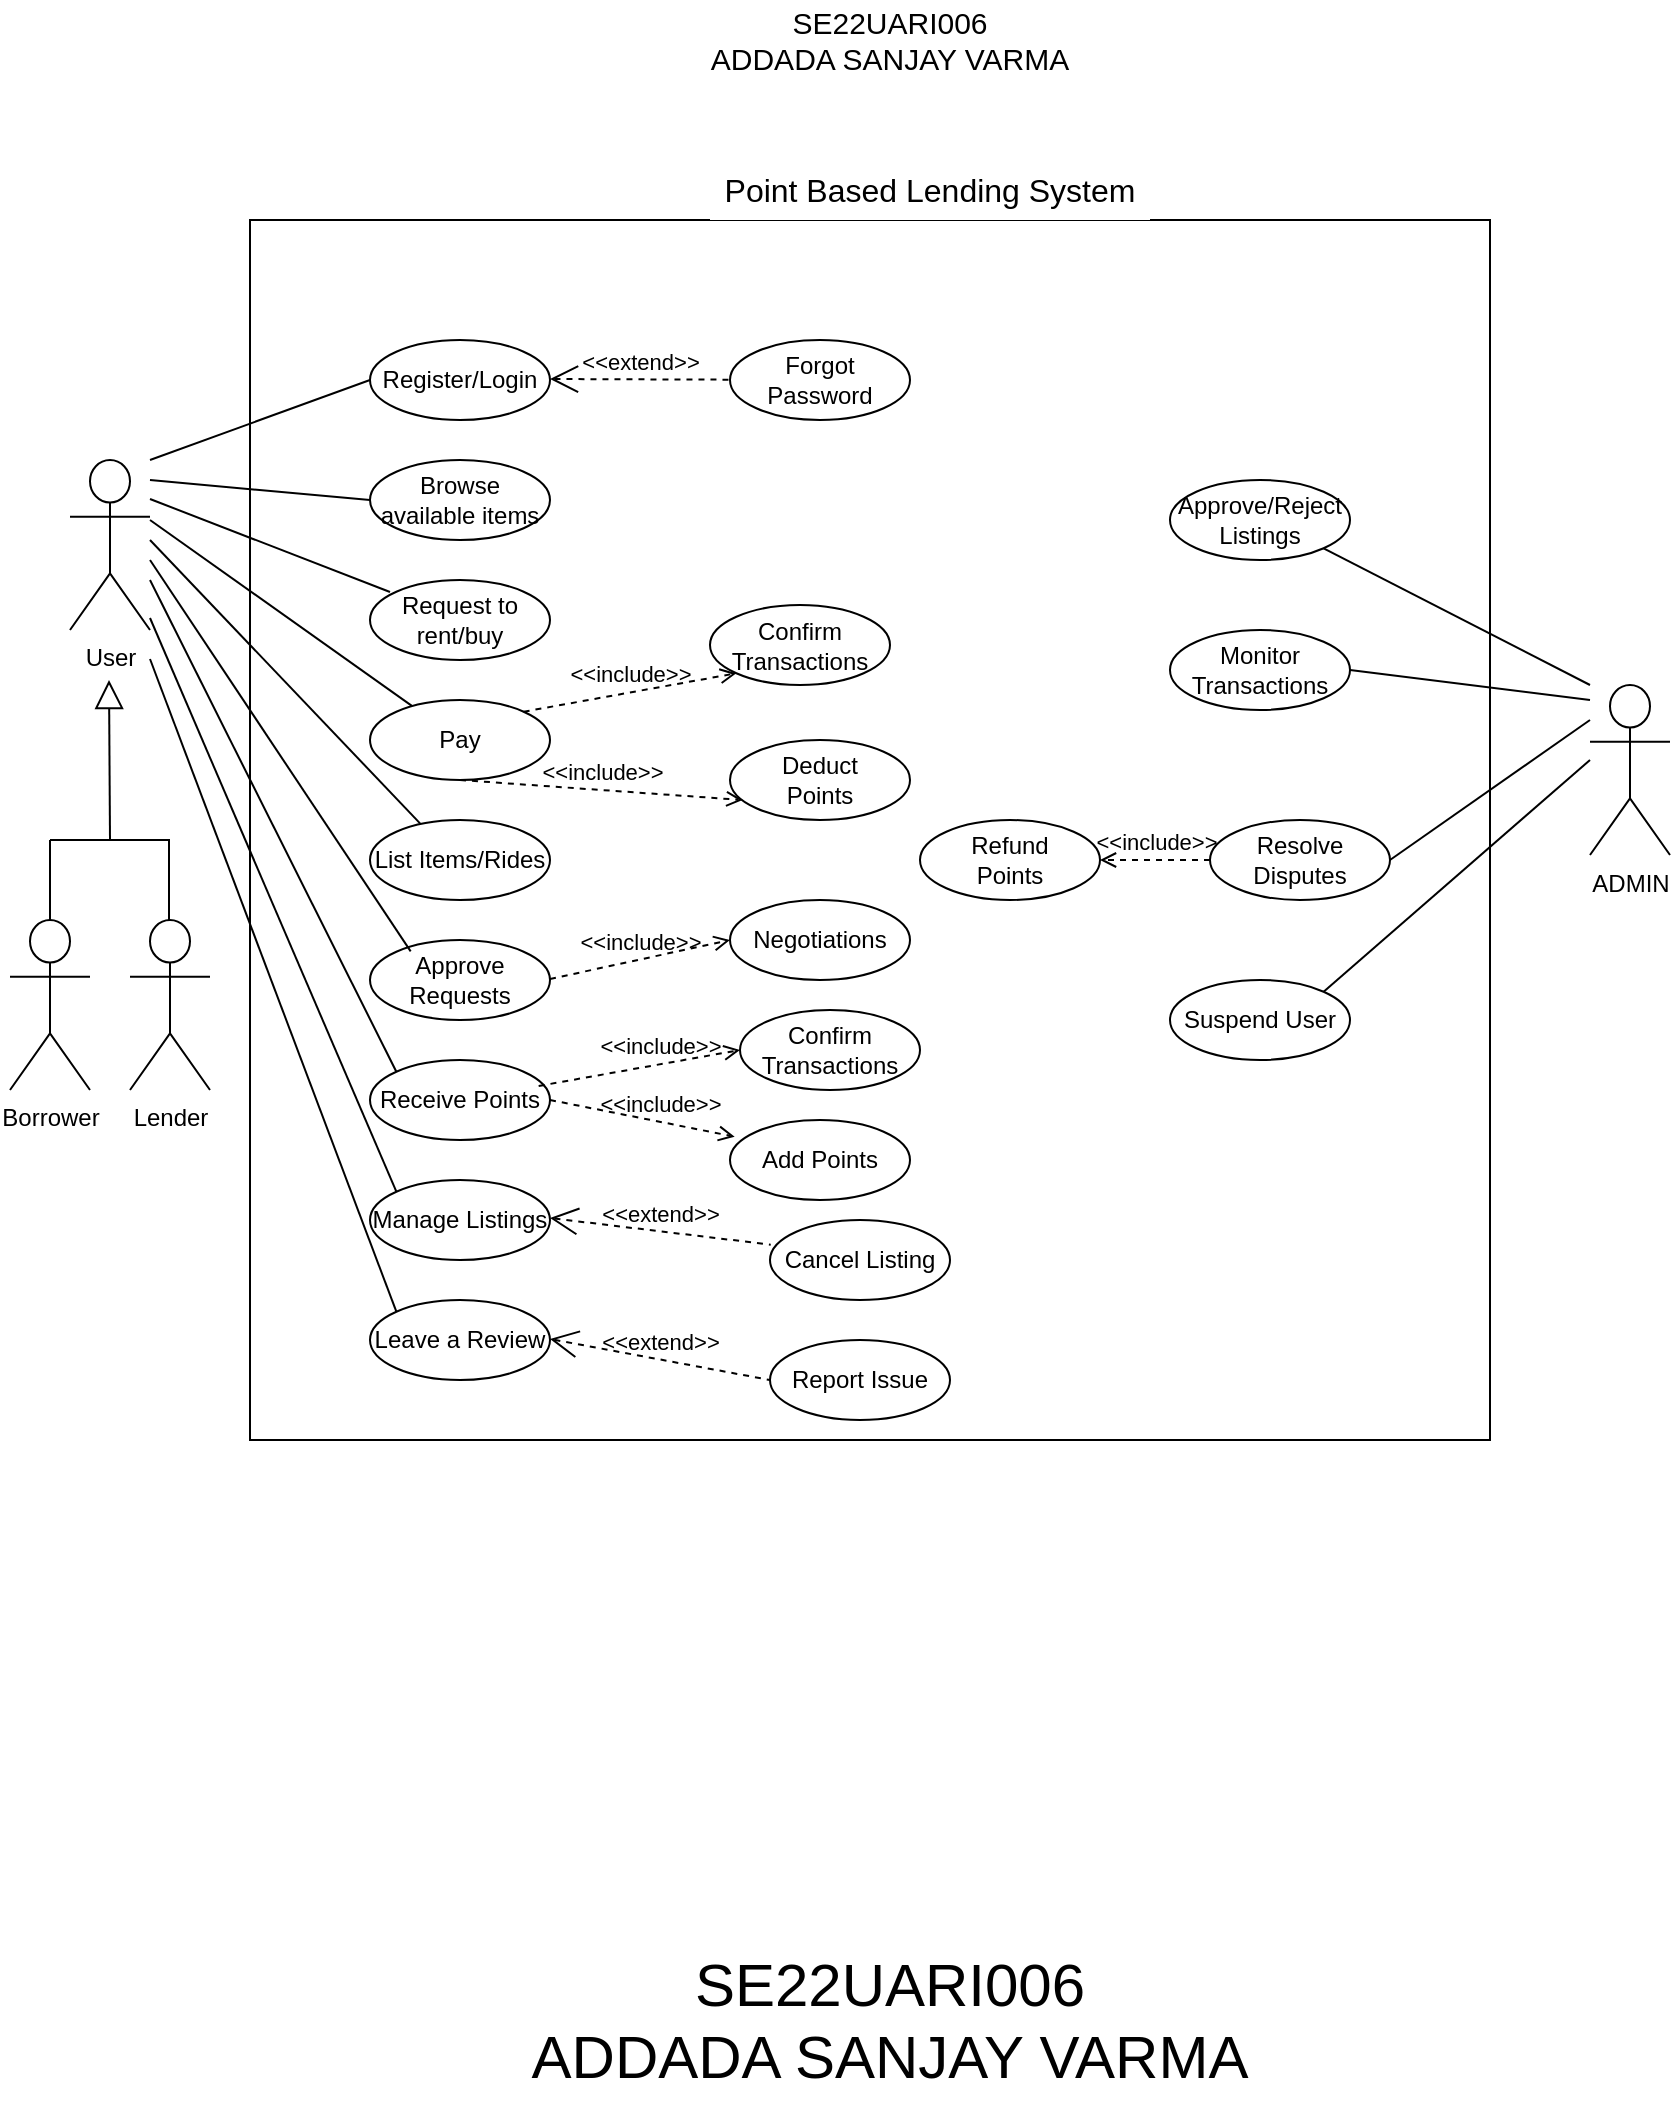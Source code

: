 <mxfile version="26.0.14">
  <diagram name="Page-1" id="Pzu5ecIADjZnSWY_yWlk">
    <mxGraphModel dx="792" dy="413" grid="1" gridSize="10" guides="1" tooltips="1" connect="1" arrows="1" fold="1" page="1" pageScale="1" pageWidth="850" pageHeight="1100" math="0" shadow="0">
      <root>
        <mxCell id="0" />
        <mxCell id="1" parent="0" />
        <mxCell id="BMl7Ls-aFbWJZu94gFlt-3" value="&lt;div&gt;User&lt;/div&gt;" style="shape=umlActor;html=1;verticalLabelPosition=bottom;verticalAlign=top;align=center;" parent="1" vertex="1">
          <mxGeometry x="50" y="230" width="40" height="85" as="geometry" />
        </mxCell>
        <mxCell id="BMl7Ls-aFbWJZu94gFlt-8" value="ADMIN" style="shape=umlActor;html=1;verticalLabelPosition=bottom;verticalAlign=top;align=center;" parent="1" vertex="1">
          <mxGeometry x="810" y="342.5" width="40" height="85" as="geometry" />
        </mxCell>
        <mxCell id="BMl7Ls-aFbWJZu94gFlt-13" value="" style="shape=rect;html=1;verticalAlign=top;fontStyle=1;whiteSpace=wrap;align=center;" parent="1" vertex="1">
          <mxGeometry x="140" y="110" width="620" height="610" as="geometry" />
        </mxCell>
        <mxCell id="BMl7Ls-aFbWJZu94gFlt-15" value="Register/Login" style="ellipse;whiteSpace=wrap;html=1;" parent="1" vertex="1">
          <mxGeometry x="200" y="170" width="90" height="40" as="geometry" />
        </mxCell>
        <mxCell id="BMl7Ls-aFbWJZu94gFlt-16" value="Request to rent/buy" style="ellipse;whiteSpace=wrap;html=1;" parent="1" vertex="1">
          <mxGeometry x="200" y="290" width="90" height="40" as="geometry" />
        </mxCell>
        <mxCell id="BMl7Ls-aFbWJZu94gFlt-17" value="Pay" style="ellipse;whiteSpace=wrap;html=1;" parent="1" vertex="1">
          <mxGeometry x="200" y="350" width="90" height="40" as="geometry" />
        </mxCell>
        <mxCell id="BMl7Ls-aFbWJZu94gFlt-18" value="Browse available items" style="ellipse;whiteSpace=wrap;html=1;" parent="1" vertex="1">
          <mxGeometry x="200" y="230" width="90" height="40" as="geometry" />
        </mxCell>
        <mxCell id="BMl7Ls-aFbWJZu94gFlt-19" value="Borrower" style="shape=umlActor;html=1;verticalLabelPosition=bottom;verticalAlign=top;align=center;" parent="1" vertex="1">
          <mxGeometry x="20" y="460" width="40" height="85" as="geometry" />
        </mxCell>
        <mxCell id="BMl7Ls-aFbWJZu94gFlt-21" value="&lt;div&gt;Approve Requests&lt;/div&gt;" style="ellipse;whiteSpace=wrap;html=1;" parent="1" vertex="1">
          <mxGeometry x="200" y="470" width="90" height="40" as="geometry" />
        </mxCell>
        <mxCell id="RF1cH6E-KVFSuOhYC9wJ-1" value="" style="endArrow=none;html=1;rounded=0;" edge="1" parent="1">
          <mxGeometry width="50" height="50" relative="1" as="geometry">
            <mxPoint x="40" y="420" as="sourcePoint" />
            <mxPoint x="100" y="420" as="targetPoint" />
            <Array as="points" />
          </mxGeometry>
        </mxCell>
        <mxCell id="RF1cH6E-KVFSuOhYC9wJ-2" value="" style="edgeStyle=none;html=1;endArrow=block;endFill=0;endSize=12;verticalAlign=bottom;rounded=0;" edge="1" parent="1">
          <mxGeometry width="160" relative="1" as="geometry">
            <mxPoint x="70" y="420" as="sourcePoint" />
            <mxPoint x="69.5" y="340" as="targetPoint" />
          </mxGeometry>
        </mxCell>
        <mxCell id="RF1cH6E-KVFSuOhYC9wJ-3" value="" style="edgeStyle=none;html=1;endArrow=none;verticalAlign=bottom;rounded=0;" edge="1" parent="1" target="BMl7Ls-aFbWJZu94gFlt-19">
          <mxGeometry width="160" relative="1" as="geometry">
            <mxPoint x="40" y="420" as="sourcePoint" />
            <mxPoint x="200" y="420" as="targetPoint" />
          </mxGeometry>
        </mxCell>
        <mxCell id="RF1cH6E-KVFSuOhYC9wJ-5" value="&lt;div&gt;Lender&lt;/div&gt;" style="shape=umlActor;html=1;verticalLabelPosition=bottom;verticalAlign=top;align=center;" vertex="1" parent="1">
          <mxGeometry x="80" y="460" width="40" height="85" as="geometry" />
        </mxCell>
        <mxCell id="RF1cH6E-KVFSuOhYC9wJ-6" value="" style="edgeStyle=none;html=1;endArrow=none;verticalAlign=bottom;rounded=0;" edge="1" parent="1">
          <mxGeometry width="160" relative="1" as="geometry">
            <mxPoint x="99.5" y="420" as="sourcePoint" />
            <mxPoint x="99.5" y="460" as="targetPoint" />
          </mxGeometry>
        </mxCell>
        <mxCell id="RF1cH6E-KVFSuOhYC9wJ-8" value="List Items/Rides" style="ellipse;whiteSpace=wrap;html=1;" vertex="1" parent="1">
          <mxGeometry x="200" y="410" width="90" height="40" as="geometry" />
        </mxCell>
        <mxCell id="RF1cH6E-KVFSuOhYC9wJ-9" value="Receive Points" style="ellipse;whiteSpace=wrap;html=1;" vertex="1" parent="1">
          <mxGeometry x="200" y="530" width="90" height="40" as="geometry" />
        </mxCell>
        <mxCell id="RF1cH6E-KVFSuOhYC9wJ-10" value="Manage Listings" style="ellipse;whiteSpace=wrap;html=1;" vertex="1" parent="1">
          <mxGeometry x="200" y="590" width="90" height="40" as="geometry" />
        </mxCell>
        <mxCell id="RF1cH6E-KVFSuOhYC9wJ-11" value="Leave a Review" style="ellipse;whiteSpace=wrap;html=1;" vertex="1" parent="1">
          <mxGeometry x="200" y="650" width="90" height="40" as="geometry" />
        </mxCell>
        <mxCell id="RF1cH6E-KVFSuOhYC9wJ-12" value="Suspend User&lt;span style=&quot;color: rgba(0, 0, 0, 0); font-family: monospace; font-size: 0px; text-align: start; text-wrap-mode: nowrap;&quot;&gt;%3CmxGraphModel%3E%3Croot%3E%3CmxCell%20id%3D%220%22%2F%3E%3CmxCell%20id%3D%221%22%20parent%3D%220%22%2F%3E%3CmxCell%20id%3D%222%22%20value%3D%22Pay%26lt%3Bspan%20style%3D%26quot%3Bcolor%3A%20rgba(0%2C%200%2C%200%2C%200)%3B%20font-family%3A%20monospace%3B%20font-size%3A%200px%3B%20text-align%3A%20start%3B%20text-wrap-mode%3A%20nowrap%3B%26quot%3B%26gt%3B%253CmxGraphModel%253E%253Croot%253E%253CmxCell%2520id%253D%25220%2522%252F%253E%253CmxCell%2520id%253D%25221%2522%2520parent%253D%25220%2522%252F%253E%253CmxCell%2520id%253D%25222%2522%2520value%253D%2522%2522%2520style%253D%2522edgeStyle%253Dnone%253Bhtml%253D1%253BendArrow%253Dnone%253BverticalAlign%253Dbottom%253Brounded%253D0%253B%2522%2520edge%253D%25221%2522%2520parent%253D%25221%2522%253E%253CmxGeometry%2520width%253D%2522160%2522%2520relative%253D%25221%2522%2520as%253D%2522geometry%2522%253E%253CmxPoint%2520x%253D%252240%2522%2520y%253D%2522420%2522%2520as%253D%2522sourcePoint%2522%252F%253E%253CmxPoint%2520x%253D%252240%2522%2520y%253D%2522460%2522%2520as%253D%2522targetPoint%2522%252F%253E%253C%252FmxGeometry%253E%253C%252FmxCell%253E%253C%252Froot%253E%253C%252FmxGraphModel%253E%26lt%3B%2Fspan%26gt%3B%22%20style%3D%22ellipse%3BwhiteSpace%3Dwrap%3Bhtml%3D1%3B%22%20vertex%3D%221%22%20parent%3D%221%22%3E%3CmxGeometry%20x%3D%22180%22%20y%3D%22290%22%20width%3D%2290%22%20height%3D%2240%22%20as%3D%22geometry%22%2F%3E%3C%2FmxCell%3E%3C%2Froot%3E%3C%2FmxGraphModel%3E&lt;/span&gt;" style="ellipse;whiteSpace=wrap;html=1;" vertex="1" parent="1">
          <mxGeometry x="600" y="490" width="90" height="40" as="geometry" />
        </mxCell>
        <mxCell id="RF1cH6E-KVFSuOhYC9wJ-13" value="Resolve Disputes" style="ellipse;whiteSpace=wrap;html=1;" vertex="1" parent="1">
          <mxGeometry x="620" y="410" width="90" height="40" as="geometry" />
        </mxCell>
        <mxCell id="RF1cH6E-KVFSuOhYC9wJ-14" value="Monitor Transactions" style="ellipse;whiteSpace=wrap;html=1;" vertex="1" parent="1">
          <mxGeometry x="600" y="315" width="90" height="40" as="geometry" />
        </mxCell>
        <mxCell id="RF1cH6E-KVFSuOhYC9wJ-15" value="Approve/Reject&lt;div&gt;Listings&lt;/div&gt;" style="ellipse;whiteSpace=wrap;html=1;" vertex="1" parent="1">
          <mxGeometry x="600" y="240" width="90" height="40" as="geometry" />
        </mxCell>
        <mxCell id="RF1cH6E-KVFSuOhYC9wJ-16" value="Refund&lt;div&gt;Points&lt;/div&gt;" style="ellipse;whiteSpace=wrap;html=1;" vertex="1" parent="1">
          <mxGeometry x="475" y="410" width="90" height="40" as="geometry" />
        </mxCell>
        <mxCell id="RF1cH6E-KVFSuOhYC9wJ-18" value="Deduct&lt;div&gt;Points&lt;/div&gt;" style="ellipse;whiteSpace=wrap;html=1;" vertex="1" parent="1">
          <mxGeometry x="380" y="370" width="90" height="40" as="geometry" />
        </mxCell>
        <mxCell id="RF1cH6E-KVFSuOhYC9wJ-19" value="Confirm&lt;div&gt;Transactions&lt;/div&gt;" style="ellipse;whiteSpace=wrap;html=1;" vertex="1" parent="1">
          <mxGeometry x="370" y="302.5" width="90" height="40" as="geometry" />
        </mxCell>
        <mxCell id="RF1cH6E-KVFSuOhYC9wJ-20" value="&amp;lt;&amp;lt;include&amp;gt;&amp;gt;" style="edgeStyle=none;html=1;endArrow=open;verticalAlign=bottom;dashed=1;labelBackgroundColor=none;rounded=0;entryX=0;entryY=1;entryDx=0;entryDy=0;exitX=1;exitY=0;exitDx=0;exitDy=0;" edge="1" parent="1" source="BMl7Ls-aFbWJZu94gFlt-17" target="RF1cH6E-KVFSuOhYC9wJ-19">
          <mxGeometry width="160" relative="1" as="geometry">
            <mxPoint x="270" y="350" as="sourcePoint" />
            <mxPoint x="430" y="350" as="targetPoint" />
            <Array as="points" />
          </mxGeometry>
        </mxCell>
        <mxCell id="RF1cH6E-KVFSuOhYC9wJ-21" value="&amp;lt;&amp;lt;include&amp;gt;&amp;gt;" style="edgeStyle=none;html=1;endArrow=open;verticalAlign=bottom;dashed=1;labelBackgroundColor=none;rounded=0;entryX=0.07;entryY=0.75;entryDx=0;entryDy=0;entryPerimeter=0;exitX=0.5;exitY=1;exitDx=0;exitDy=0;" edge="1" parent="1" source="BMl7Ls-aFbWJZu94gFlt-17" target="RF1cH6E-KVFSuOhYC9wJ-18">
          <mxGeometry width="160" relative="1" as="geometry">
            <mxPoint x="270" y="384.5" as="sourcePoint" />
            <mxPoint x="430" y="384.5" as="targetPoint" />
          </mxGeometry>
        </mxCell>
        <mxCell id="RF1cH6E-KVFSuOhYC9wJ-23" value="&lt;div&gt;Negotiations&lt;/div&gt;" style="ellipse;whiteSpace=wrap;html=1;" vertex="1" parent="1">
          <mxGeometry x="380" y="450" width="90" height="40" as="geometry" />
        </mxCell>
        <mxCell id="RF1cH6E-KVFSuOhYC9wJ-24" value="&amp;lt;&amp;lt;include&amp;gt;&amp;gt;" style="edgeStyle=none;html=1;endArrow=open;verticalAlign=bottom;dashed=1;labelBackgroundColor=none;rounded=0;entryX=0;entryY=0.5;entryDx=0;entryDy=0;" edge="1" parent="1" target="RF1cH6E-KVFSuOhYC9wJ-23">
          <mxGeometry width="160" relative="1" as="geometry">
            <mxPoint x="290" y="489.5" as="sourcePoint" />
            <mxPoint x="340" y="490" as="targetPoint" />
            <Array as="points" />
          </mxGeometry>
        </mxCell>
        <mxCell id="RF1cH6E-KVFSuOhYC9wJ-25" value="Add Points" style="ellipse;whiteSpace=wrap;html=1;" vertex="1" parent="1">
          <mxGeometry x="380" y="560" width="90" height="40" as="geometry" />
        </mxCell>
        <mxCell id="RF1cH6E-KVFSuOhYC9wJ-26" value="Confirm&lt;div&gt;Transactions&lt;/div&gt;" style="ellipse;whiteSpace=wrap;html=1;" vertex="1" parent="1">
          <mxGeometry x="385" y="505" width="90" height="40" as="geometry" />
        </mxCell>
        <mxCell id="RF1cH6E-KVFSuOhYC9wJ-27" value="&amp;lt;&amp;lt;include&amp;gt;&amp;gt;" style="edgeStyle=none;html=1;endArrow=open;verticalAlign=bottom;dashed=1;labelBackgroundColor=none;rounded=0;exitX=0.937;exitY=0.325;exitDx=0;exitDy=0;exitPerimeter=0;entryX=0;entryY=0.5;entryDx=0;entryDy=0;" edge="1" parent="1" source="RF1cH6E-KVFSuOhYC9wJ-9" target="RF1cH6E-KVFSuOhYC9wJ-26">
          <mxGeometry x="0.2" width="160" relative="1" as="geometry">
            <mxPoint x="250" y="529.5" as="sourcePoint" />
            <mxPoint x="350" y="530" as="targetPoint" />
            <mxPoint as="offset" />
          </mxGeometry>
        </mxCell>
        <mxCell id="RF1cH6E-KVFSuOhYC9wJ-28" value="&amp;lt;&amp;lt;include&amp;gt;&amp;gt;" style="edgeStyle=none;html=1;endArrow=open;verticalAlign=bottom;dashed=1;labelBackgroundColor=none;rounded=0;entryX=0.026;entryY=0.208;entryDx=0;entryDy=0;entryPerimeter=0;exitX=1;exitY=0.5;exitDx=0;exitDy=0;" edge="1" parent="1" source="RF1cH6E-KVFSuOhYC9wJ-9" target="RF1cH6E-KVFSuOhYC9wJ-25">
          <mxGeometry x="0.2" width="160" relative="1" as="geometry">
            <mxPoint x="250" y="569.5" as="sourcePoint" />
            <mxPoint x="350" y="570" as="targetPoint" />
            <mxPoint as="offset" />
          </mxGeometry>
        </mxCell>
        <mxCell id="RF1cH6E-KVFSuOhYC9wJ-29" value="Report Issue" style="ellipse;whiteSpace=wrap;html=1;" vertex="1" parent="1">
          <mxGeometry x="400" y="670" width="90" height="40" as="geometry" />
        </mxCell>
        <mxCell id="RF1cH6E-KVFSuOhYC9wJ-30" value="Cancel Listing" style="ellipse;whiteSpace=wrap;html=1;" vertex="1" parent="1">
          <mxGeometry x="400" y="610" width="90" height="40" as="geometry" />
        </mxCell>
        <mxCell id="RF1cH6E-KVFSuOhYC9wJ-31" value="&amp;lt;&amp;lt;extend&amp;gt;&amp;gt;" style="edgeStyle=none;html=1;startArrow=open;endArrow=none;startSize=12;verticalAlign=bottom;dashed=1;labelBackgroundColor=none;rounded=0;entryX=0.004;entryY=0.308;entryDx=0;entryDy=0;entryPerimeter=0;" edge="1" parent="1" target="RF1cH6E-KVFSuOhYC9wJ-30">
          <mxGeometry width="160" relative="1" as="geometry">
            <mxPoint x="290" y="609" as="sourcePoint" />
            <mxPoint x="450" y="609" as="targetPoint" />
          </mxGeometry>
        </mxCell>
        <mxCell id="RF1cH6E-KVFSuOhYC9wJ-33" value="&amp;lt;&amp;lt;extend&amp;gt;&amp;gt;" style="edgeStyle=none;html=1;startArrow=open;endArrow=none;startSize=12;verticalAlign=bottom;dashed=1;labelBackgroundColor=none;rounded=0;entryX=0;entryY=0.5;entryDx=0;entryDy=0;" edge="1" parent="1" target="RF1cH6E-KVFSuOhYC9wJ-29">
          <mxGeometry width="160" relative="1" as="geometry">
            <mxPoint x="290" y="669.5" as="sourcePoint" />
            <mxPoint x="450" y="669.5" as="targetPoint" />
          </mxGeometry>
        </mxCell>
        <mxCell id="RF1cH6E-KVFSuOhYC9wJ-34" value="&lt;font style=&quot;font-size: 16px;&quot;&gt;Point Based Lending System&lt;/font&gt;" style="text;html=1;align=center;verticalAlign=middle;whiteSpace=wrap;rounded=0;fillColor=default;" vertex="1" parent="1">
          <mxGeometry x="370" y="80" width="220" height="30" as="geometry" />
        </mxCell>
        <mxCell id="RF1cH6E-KVFSuOhYC9wJ-36" value="Forgot Password" style="ellipse;whiteSpace=wrap;html=1;" vertex="1" parent="1">
          <mxGeometry x="380" y="170" width="90" height="40" as="geometry" />
        </mxCell>
        <mxCell id="RF1cH6E-KVFSuOhYC9wJ-37" value="&amp;lt;&amp;lt;extend&amp;gt;&amp;gt;" style="edgeStyle=none;html=1;startArrow=open;endArrow=none;startSize=12;verticalAlign=bottom;dashed=1;labelBackgroundColor=none;rounded=0;" edge="1" parent="1" target="RF1cH6E-KVFSuOhYC9wJ-36">
          <mxGeometry width="160" relative="1" as="geometry">
            <mxPoint x="290" y="189.5" as="sourcePoint" />
            <mxPoint x="340" y="190" as="targetPoint" />
          </mxGeometry>
        </mxCell>
        <mxCell id="RF1cH6E-KVFSuOhYC9wJ-39" value="&amp;lt;&amp;lt;include&amp;gt;&amp;gt;" style="edgeStyle=none;html=1;endArrow=open;verticalAlign=bottom;dashed=1;labelBackgroundColor=none;rounded=0;entryX=1;entryY=0.5;entryDx=0;entryDy=0;exitX=0;exitY=0.5;exitDx=0;exitDy=0;" edge="1" parent="1" source="RF1cH6E-KVFSuOhYC9wJ-13" target="RF1cH6E-KVFSuOhYC9wJ-16">
          <mxGeometry width="160" relative="1" as="geometry">
            <mxPoint x="520" y="520" as="sourcePoint" />
            <mxPoint x="680" y="520" as="targetPoint" />
          </mxGeometry>
        </mxCell>
        <mxCell id="RF1cH6E-KVFSuOhYC9wJ-40" value="" style="edgeStyle=none;html=1;endArrow=none;verticalAlign=bottom;rounded=0;entryX=0;entryY=0.5;entryDx=0;entryDy=0;" edge="1" parent="1" target="BMl7Ls-aFbWJZu94gFlt-15">
          <mxGeometry width="160" relative="1" as="geometry">
            <mxPoint x="90" y="230" as="sourcePoint" />
            <mxPoint x="240" y="240" as="targetPoint" />
            <Array as="points" />
          </mxGeometry>
        </mxCell>
        <mxCell id="RF1cH6E-KVFSuOhYC9wJ-41" value="" style="edgeStyle=none;html=1;endArrow=none;verticalAlign=bottom;rounded=0;entryX=0;entryY=0.5;entryDx=0;entryDy=0;" edge="1" parent="1" target="BMl7Ls-aFbWJZu94gFlt-18">
          <mxGeometry width="160" relative="1" as="geometry">
            <mxPoint x="90" y="240" as="sourcePoint" />
            <mxPoint x="190" y="240.5" as="targetPoint" />
          </mxGeometry>
        </mxCell>
        <mxCell id="RF1cH6E-KVFSuOhYC9wJ-42" value="" style="edgeStyle=none;html=1;endArrow=none;verticalAlign=bottom;rounded=0;" edge="1" parent="1">
          <mxGeometry width="160" relative="1" as="geometry">
            <mxPoint x="90" y="249.5" as="sourcePoint" />
            <mxPoint x="210" y="296" as="targetPoint" />
          </mxGeometry>
        </mxCell>
        <mxCell id="RF1cH6E-KVFSuOhYC9wJ-43" value="" style="edgeStyle=none;html=1;endArrow=none;verticalAlign=bottom;rounded=0;" edge="1" parent="1" target="BMl7Ls-aFbWJZu94gFlt-17">
          <mxGeometry width="160" relative="1" as="geometry">
            <mxPoint x="90" y="260" as="sourcePoint" />
            <mxPoint x="250" y="260" as="targetPoint" />
          </mxGeometry>
        </mxCell>
        <mxCell id="RF1cH6E-KVFSuOhYC9wJ-44" value="" style="edgeStyle=none;html=1;endArrow=none;verticalAlign=bottom;rounded=0;entryX=0.278;entryY=0.042;entryDx=0;entryDy=0;entryPerimeter=0;" edge="1" parent="1" target="RF1cH6E-KVFSuOhYC9wJ-8">
          <mxGeometry width="160" relative="1" as="geometry">
            <mxPoint x="90" y="270" as="sourcePoint" />
            <mxPoint x="250" y="270" as="targetPoint" />
          </mxGeometry>
        </mxCell>
        <mxCell id="RF1cH6E-KVFSuOhYC9wJ-45" value="" style="edgeStyle=none;html=1;endArrow=none;verticalAlign=bottom;rounded=0;entryX=0.226;entryY=0.142;entryDx=0;entryDy=0;entryPerimeter=0;" edge="1" parent="1" target="BMl7Ls-aFbWJZu94gFlt-21">
          <mxGeometry width="160" relative="1" as="geometry">
            <mxPoint x="90" y="280" as="sourcePoint" />
            <mxPoint x="250" y="280" as="targetPoint" />
          </mxGeometry>
        </mxCell>
        <mxCell id="RF1cH6E-KVFSuOhYC9wJ-46" value="" style="edgeStyle=none;html=1;endArrow=none;verticalAlign=bottom;rounded=0;entryX=0;entryY=0;entryDx=0;entryDy=0;" edge="1" parent="1" target="RF1cH6E-KVFSuOhYC9wJ-9">
          <mxGeometry width="160" relative="1" as="geometry">
            <mxPoint x="90" y="290" as="sourcePoint" />
            <mxPoint x="250" y="290" as="targetPoint" />
          </mxGeometry>
        </mxCell>
        <mxCell id="RF1cH6E-KVFSuOhYC9wJ-47" value="" style="edgeStyle=none;html=1;endArrow=none;verticalAlign=bottom;rounded=0;entryX=0;entryY=0;entryDx=0;entryDy=0;" edge="1" parent="1" target="RF1cH6E-KVFSuOhYC9wJ-10">
          <mxGeometry width="160" relative="1" as="geometry">
            <mxPoint x="90" y="309" as="sourcePoint" />
            <mxPoint x="250" y="309" as="targetPoint" />
          </mxGeometry>
        </mxCell>
        <mxCell id="RF1cH6E-KVFSuOhYC9wJ-48" value="" style="edgeStyle=none;html=1;endArrow=none;verticalAlign=bottom;rounded=0;entryX=0;entryY=0;entryDx=0;entryDy=0;" edge="1" parent="1" target="RF1cH6E-KVFSuOhYC9wJ-11">
          <mxGeometry width="160" relative="1" as="geometry">
            <mxPoint x="90" y="329.5" as="sourcePoint" />
            <mxPoint x="250" y="329.5" as="targetPoint" />
          </mxGeometry>
        </mxCell>
        <mxCell id="RF1cH6E-KVFSuOhYC9wJ-49" value="" style="edgeStyle=none;html=1;endArrow=none;verticalAlign=bottom;rounded=0;exitX=1;exitY=1;exitDx=0;exitDy=0;" edge="1" parent="1" source="RF1cH6E-KVFSuOhYC9wJ-15">
          <mxGeometry width="160" relative="1" as="geometry">
            <mxPoint x="650" y="342.5" as="sourcePoint" />
            <mxPoint x="810" y="342.5" as="targetPoint" />
          </mxGeometry>
        </mxCell>
        <mxCell id="RF1cH6E-KVFSuOhYC9wJ-50" value="" style="edgeStyle=none;html=1;endArrow=none;verticalAlign=bottom;rounded=0;exitX=1;exitY=0.5;exitDx=0;exitDy=0;" edge="1" parent="1" source="RF1cH6E-KVFSuOhYC9wJ-14">
          <mxGeometry width="160" relative="1" as="geometry">
            <mxPoint x="660" y="350" as="sourcePoint" />
            <mxPoint x="810" y="350" as="targetPoint" />
          </mxGeometry>
        </mxCell>
        <mxCell id="RF1cH6E-KVFSuOhYC9wJ-51" value="" style="edgeStyle=none;html=1;endArrow=none;verticalAlign=bottom;rounded=0;exitX=1;exitY=0.5;exitDx=0;exitDy=0;" edge="1" parent="1" source="RF1cH6E-KVFSuOhYC9wJ-13">
          <mxGeometry width="160" relative="1" as="geometry">
            <mxPoint x="660" y="380" as="sourcePoint" />
            <mxPoint x="810" y="360" as="targetPoint" />
          </mxGeometry>
        </mxCell>
        <mxCell id="RF1cH6E-KVFSuOhYC9wJ-52" value="" style="edgeStyle=none;html=1;endArrow=none;verticalAlign=bottom;rounded=0;exitX=1;exitY=0;exitDx=0;exitDy=0;" edge="1" parent="1" source="RF1cH6E-KVFSuOhYC9wJ-12">
          <mxGeometry width="160" relative="1" as="geometry">
            <mxPoint x="650" y="410" as="sourcePoint" />
            <mxPoint x="810" y="380" as="targetPoint" />
          </mxGeometry>
        </mxCell>
        <mxCell id="RF1cH6E-KVFSuOhYC9wJ-54" value="&lt;font style=&quot;font-size: 30px;&quot;&gt;SE22UARI006&lt;/font&gt;&lt;div&gt;&lt;font style=&quot;font-size: 30px;&quot;&gt;ADDADA SANJAY VARMA&lt;/font&gt;&lt;/div&gt;" style="text;html=1;align=center;verticalAlign=middle;whiteSpace=wrap;rounded=0;fillColor=default;" vertex="1" parent="1">
          <mxGeometry x="260" y="960" width="400" height="100" as="geometry" />
        </mxCell>
        <mxCell id="RF1cH6E-KVFSuOhYC9wJ-55" value="&lt;font style=&quot;font-size: 15px;&quot;&gt;SE22UARI006&lt;/font&gt;&lt;div&gt;&lt;font style=&quot;font-size: 15px;&quot;&gt;ADDADA SANJAY VARMA&lt;/font&gt;&lt;/div&gt;" style="text;html=1;align=center;verticalAlign=middle;whiteSpace=wrap;rounded=0;fillColor=default;" vertex="1" parent="1">
          <mxGeometry x="355" width="210" height="40" as="geometry" />
        </mxCell>
      </root>
    </mxGraphModel>
  </diagram>
</mxfile>
